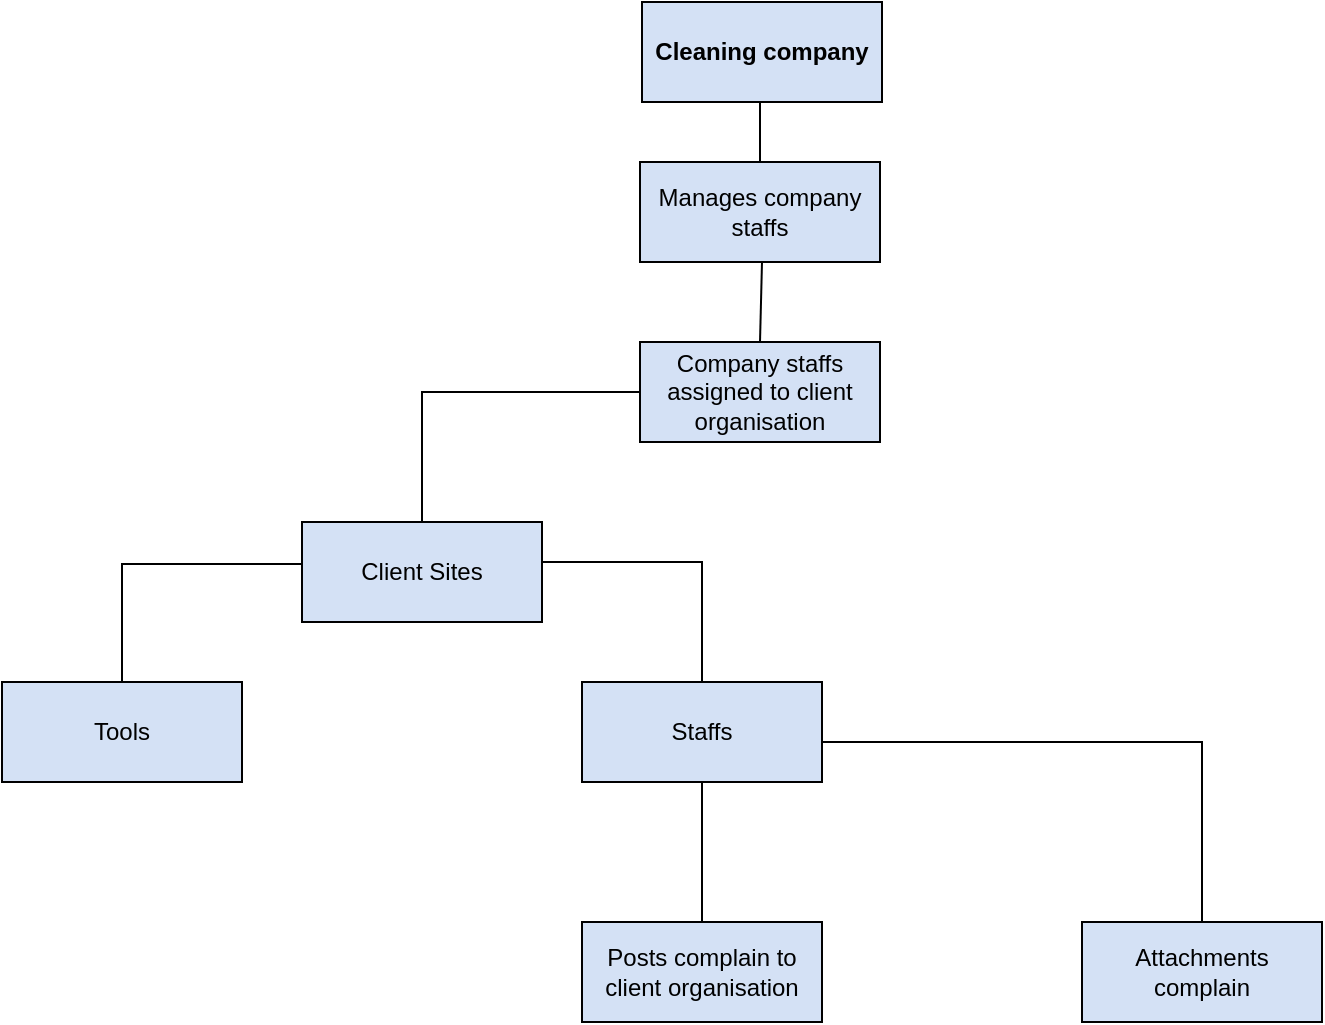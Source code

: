 <mxfile version="20.8.16" type="device"><diagram name="Page-1" id="DKVTlLFHp_MgXBvTAqcB"><mxGraphModel dx="1222" dy="614" grid="1" gridSize="10" guides="1" tooltips="1" connect="1" arrows="1" fold="1" page="1" pageScale="1" pageWidth="1169" pageHeight="827" math="0" shadow="0"><root><mxCell id="0"/><mxCell id="1" parent="0"/><mxCell id="ydXF6ocuS5yurotxqNwd-3" value="&lt;b&gt;Cleaning company&lt;/b&gt;" style="rounded=0;whiteSpace=wrap;html=1;fillColor=#D4E1F5;" vertex="1" parent="1"><mxGeometry x="557" y="60" width="120" height="50" as="geometry"/></mxCell><mxCell id="ydXF6ocuS5yurotxqNwd-10" value="Manages company staffs" style="rounded=0;whiteSpace=wrap;html=1;fillColor=#D4E1F5;" vertex="1" parent="1"><mxGeometry x="556" y="140" width="120" height="50" as="geometry"/></mxCell><mxCell id="ydXF6ocuS5yurotxqNwd-11" value="Company staffs assigned to client organisation" style="rounded=0;whiteSpace=wrap;html=1;fillColor=#D4E1F5;" vertex="1" parent="1"><mxGeometry x="556" y="230" width="120" height="50" as="geometry"/></mxCell><mxCell id="ydXF6ocuS5yurotxqNwd-12" value="Attachments complain" style="rounded=0;whiteSpace=wrap;html=1;fillColor=#D4E1F5;" vertex="1" parent="1"><mxGeometry x="777" y="520" width="120" height="50" as="geometry"/></mxCell><mxCell id="ydXF6ocuS5yurotxqNwd-13" value="Client Sites" style="rounded=0;whiteSpace=wrap;html=1;fillColor=#D4E1F5;" vertex="1" parent="1"><mxGeometry x="387" y="320" width="120" height="50" as="geometry"/></mxCell><mxCell id="ydXF6ocuS5yurotxqNwd-14" value="Tools" style="rounded=0;whiteSpace=wrap;html=1;fillColor=#D4E1F5;" vertex="1" parent="1"><mxGeometry x="237" y="400" width="120" height="50" as="geometry"/></mxCell><mxCell id="ydXF6ocuS5yurotxqNwd-15" value="Staffs" style="rounded=0;whiteSpace=wrap;html=1;fillColor=#D4E1F5;" vertex="1" parent="1"><mxGeometry x="527" y="400" width="120" height="50" as="geometry"/></mxCell><mxCell id="ydXF6ocuS5yurotxqNwd-16" value="Posts complain to client organisation" style="rounded=0;whiteSpace=wrap;html=1;fillColor=#D4E1F5;" vertex="1" parent="1"><mxGeometry x="527" y="520" width="120" height="50" as="geometry"/></mxCell><mxCell id="ydXF6ocuS5yurotxqNwd-17" value="" style="endArrow=none;html=1;rounded=0;exitX=0.5;exitY=0;exitDx=0;exitDy=0;" edge="1" parent="1" source="ydXF6ocuS5yurotxqNwd-10"><mxGeometry width="50" height="50" relative="1" as="geometry"><mxPoint x="591" y="150" as="sourcePoint"/><mxPoint x="616" y="110" as="targetPoint"/></mxGeometry></mxCell><mxCell id="ydXF6ocuS5yurotxqNwd-19" value="" style="endArrow=none;html=1;rounded=0;exitX=0.5;exitY=0;exitDx=0;exitDy=0;entryX=0;entryY=0.5;entryDx=0;entryDy=0;" edge="1" parent="1" source="ydXF6ocuS5yurotxqNwd-13" target="ydXF6ocuS5yurotxqNwd-11"><mxGeometry width="50" height="50" relative="1" as="geometry"><mxPoint x="397" y="320" as="sourcePoint"/><mxPoint x="447" y="270" as="targetPoint"/><Array as="points"><mxPoint x="447" y="255"/></Array></mxGeometry></mxCell><mxCell id="ydXF6ocuS5yurotxqNwd-22" value="" style="endArrow=none;html=1;rounded=0;" edge="1" parent="1"><mxGeometry width="50" height="50" relative="1" as="geometry"><mxPoint x="297" y="400" as="sourcePoint"/><mxPoint x="387" y="341" as="targetPoint"/><Array as="points"><mxPoint x="297" y="341"/></Array></mxGeometry></mxCell><mxCell id="ydXF6ocuS5yurotxqNwd-23" value="" style="endArrow=none;html=1;rounded=0;entryX=0.5;entryY=0;entryDx=0;entryDy=0;" edge="1" parent="1" target="ydXF6ocuS5yurotxqNwd-15"><mxGeometry width="50" height="50" relative="1" as="geometry"><mxPoint x="507" y="340" as="sourcePoint"/><mxPoint x="617" y="400" as="targetPoint"/><Array as="points"><mxPoint x="587" y="340"/></Array></mxGeometry></mxCell><mxCell id="ydXF6ocuS5yurotxqNwd-24" value="" style="endArrow=none;html=1;rounded=0;entryX=0.5;entryY=1;entryDx=0;entryDy=0;" edge="1" parent="1" target="ydXF6ocuS5yurotxqNwd-15"><mxGeometry width="50" height="50" relative="1" as="geometry"><mxPoint x="587" y="520" as="sourcePoint"/><mxPoint x="637" y="470" as="targetPoint"/></mxGeometry></mxCell><mxCell id="ydXF6ocuS5yurotxqNwd-28" value="" style="endArrow=none;html=1;rounded=0;elbow=vertical;entryX=0.5;entryY=0;entryDx=0;entryDy=0;" edge="1" parent="1" target="ydXF6ocuS5yurotxqNwd-12"><mxGeometry width="50" height="50" relative="1" as="geometry"><mxPoint x="647" y="430" as="sourcePoint"/><mxPoint x="697" y="380" as="targetPoint"/><Array as="points"><mxPoint x="837" y="430"/></Array></mxGeometry></mxCell><mxCell id="ydXF6ocuS5yurotxqNwd-29" value="" style="endArrow=none;html=1;rounded=0;elbow=vertical;exitX=0.5;exitY=0;exitDx=0;exitDy=0;" edge="1" parent="1" source="ydXF6ocuS5yurotxqNwd-11"><mxGeometry width="50" height="50" relative="1" as="geometry"><mxPoint x="567" y="240" as="sourcePoint"/><mxPoint x="617" y="190" as="targetPoint"/></mxGeometry></mxCell></root></mxGraphModel></diagram></mxfile>